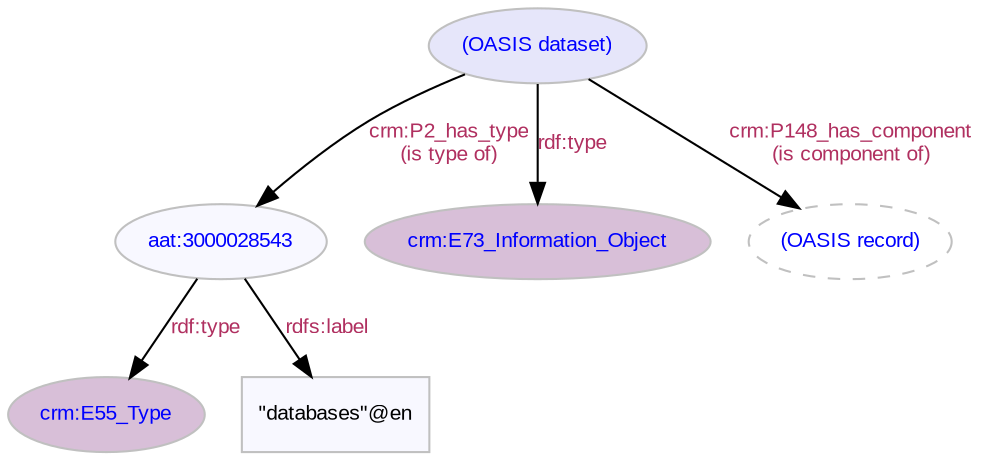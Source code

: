 digraph {
   // label = "OASIS Dataset";
   // labelloc = "t";
   node [color=gray, fontcolor=blue, fontsize=10, fontname=Arial, style=filled, fillcolor=ghostwhite];
   edge [color=black, fontcolor=maroon, fontsize=10, fontname=Arial ];
   "aat:3000028543" [target="aat", URL="http://vocab.getty.edu/aat/3000028543"]; 
   "crm:E73_Information_Object" [fillcolor=thistle, target="crm", URL="http://www.cidoc-crm.org/cidoc-crm/E73_Information_Object"];
   "crm:E55_Type" [fillcolor=thistle, target="crm", URL="http://www.cidoc-crm.org/cidoc-crm/E55_Type"];
   "\"databases\"@en" [shape=box, fontcolor=black];
   "(OASIS dataset)" -> "crm:E73_Information_Object" [label="rdf:type", labelURL="http://www.w3.org/1999/02/22-rdf-syntax-ns#type"];
   "(OASIS dataset)" -> "(OASIS record)" [label="crm:P148_has_component\n(is component of)", labelURL="http://www.cidoc-crm.org/cidoc-crm/P148_has_component"];
   "(OASIS record)" [style=dashed];
   "(OASIS dataset)" [fillcolor=lavender];
   "aat:3000028543" -> "crm:E55_Type" [label="rdf:type", labelURL="http://www.w3.org/1999/02/22-rdf-syntax-ns#type"]; 
   "aat:3000028543" -> "\"databases\"@en" [label="rdfs:label", labelURL="http://www.w3.org/2000/01/rdf-schema#label"];
   "(OASIS dataset)" -> "aat:3000028543" [label="crm:P2_has_type\n(is type of)", labelURL="http://www.cidoc-crm.org/cidoc-crm/P2_has_type"];
}